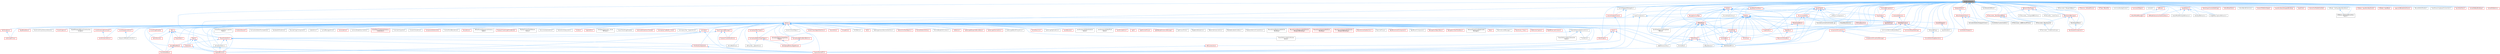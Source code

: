 digraph "InputCoreTypes.h"
{
 // INTERACTIVE_SVG=YES
 // LATEX_PDF_SIZE
  bgcolor="transparent";
  edge [fontname=Helvetica,fontsize=10,labelfontname=Helvetica,labelfontsize=10];
  node [fontname=Helvetica,fontsize=10,shape=box,height=0.2,width=0.4];
  Node1 [id="Node000001",label="InputCoreTypes.h",height=0.2,width=0.4,color="gray40", fillcolor="grey60", style="filled", fontcolor="black",tooltip=" "];
  Node1 -> Node2 [id="edge1_Node000001_Node000002",dir="back",color="steelblue1",style="solid",tooltip=" "];
  Node2 [id="Node000002",label="Actor.h",height=0.2,width=0.4,color="red", fillcolor="#FFF0F0", style="filled",URL="$d0/d43/Actor_8h.html",tooltip=" "];
  Node2 -> Node3 [id="edge2_Node000002_Node000003",dir="back",color="steelblue1",style="solid",tooltip=" "];
  Node3 [id="Node000003",label="AbilityTask_SpawnActor.h",height=0.2,width=0.4,color="grey40", fillcolor="white", style="filled",URL="$dc/d97/AbilityTask__SpawnActor_8h.html",tooltip=" "];
  Node2 -> Node4 [id="edge3_Node000002_Node000004",dir="back",color="steelblue1",style="solid",tooltip=" "];
  Node4 [id="Node000004",label="ActorDescContainerInstance\lCollection.h",height=0.2,width=0.4,color="red", fillcolor="#FFF0F0", style="filled",URL="$df/d80/ActorDescContainerInstanceCollection_8h.html",tooltip=" "];
  Node2 -> Node25 [id="edge4_Node000002_Node000025",dir="back",color="steelblue1",style="solid",tooltip=" "];
  Node25 [id="Node000025",label="ActorDescList.h",height=0.2,width=0.4,color="red", fillcolor="#FFF0F0", style="filled",URL="$d7/da2/ActorDescList_8h.html",tooltip=" "];
  Node2 -> Node35 [id="edge5_Node000002_Node000035",dir="back",color="steelblue1",style="solid",tooltip=" "];
  Node35 [id="Node000035",label="ActorDragDropOp.h",height=0.2,width=0.4,color="red", fillcolor="#FFF0F0", style="filled",URL="$dd/d1a/ActorDragDropOp_8h.html",tooltip=" "];
  Node2 -> Node37 [id="edge6_Node000002_Node000037",dir="back",color="steelblue1",style="solid",tooltip=" "];
  Node37 [id="Node000037",label="ActorElementEditorCopyAnd\lPaste.h",height=0.2,width=0.4,color="grey40", fillcolor="white", style="filled",URL="$d8/dc2/ActorElementEditorCopyAndPaste_8h.html",tooltip=" "];
  Node2 -> Node38 [id="edge7_Node000002_Node000038",dir="back",color="steelblue1",style="solid",tooltip=" "];
  Node38 [id="Node000038",label="AmbientSound.h",height=0.2,width=0.4,color="red", fillcolor="#FFF0F0", style="filled",URL="$dd/d28/AmbientSound_8h.html",tooltip=" "];
  Node2 -> Node40 [id="edge8_Node000002_Node000040",dir="back",color="steelblue1",style="solid",tooltip=" "];
  Node40 [id="Node000040",label="AnimationEditorPreviewActor.h",height=0.2,width=0.4,color="grey40", fillcolor="white", style="filled",URL="$dc/d52/AnimationEditorPreviewActor_8h.html",tooltip=" "];
  Node2 -> Node41 [id="edge9_Node000002_Node000041",dir="back",color="steelblue1",style="solid",tooltip=" "];
  Node41 [id="Node000041",label="BandwidthTestActor.h",height=0.2,width=0.4,color="grey40", fillcolor="white", style="filled",URL="$d9/ddf/BandwidthTestActor_8h.html",tooltip=" "];
  Node2 -> Node42 [id="edge10_Node000002_Node000042",dir="back",color="steelblue1",style="solid",tooltip=" "];
  Node42 [id="Node000042",label="BoundsCopyComponent.h",height=0.2,width=0.4,color="grey40", fillcolor="white", style="filled",URL="$d2/d10/BoundsCopyComponent_8h.html",tooltip=" "];
  Node2 -> Node43 [id="edge11_Node000002_Node000043",dir="back",color="steelblue1",style="solid",tooltip=" "];
  Node43 [id="Node000043",label="Brush.h",height=0.2,width=0.4,color="red", fillcolor="#FFF0F0", style="filled",URL="$dc/d90/Brush_8h.html",tooltip=" "];
  Node43 -> Node45 [id="edge12_Node000043_Node000045",dir="back",color="steelblue1",style="solid",tooltip=" "];
  Node45 [id="Node000045",label="DlgReferenceTree.h",height=0.2,width=0.4,color="grey40", fillcolor="white", style="filled",URL="$db/dd3/DlgReferenceTree_8h.html",tooltip=" "];
  Node43 -> Node46 [id="edge13_Node000043_Node000046",dir="back",color="steelblue1",style="solid",tooltip=" "];
  Node46 [id="Node000046",label="EditorEngine.h",height=0.2,width=0.4,color="red", fillcolor="#FFF0F0", style="filled",URL="$da/d0c/EditorEngine_8h.html",tooltip=" "];
  Node43 -> Node267 [id="edge14_Node000043_Node000267",dir="back",color="steelblue1",style="solid",tooltip=" "];
  Node267 [id="Node000267",label="EngineSharedPCH.h",height=0.2,width=0.4,color="red", fillcolor="#FFF0F0", style="filled",URL="$dc/dbb/EngineSharedPCH_8h.html",tooltip=" "];
  Node2 -> Node352 [id="edge15_Node000002_Node000352",dir="back",color="steelblue1",style="solid",tooltip=" "];
  Node352 [id="Node000352",label="CableActor.h",height=0.2,width=0.4,color="grey40", fillcolor="white", style="filled",URL="$dd/d5e/CableActor_8h.html",tooltip=" "];
  Node2 -> Node353 [id="edge16_Node000002_Node000353",dir="back",color="steelblue1",style="solid",tooltip=" "];
  Node353 [id="Node000353",label="CacheManagerActor.h",height=0.2,width=0.4,color="grey40", fillcolor="white", style="filled",URL="$d6/d22/CacheManagerActor_8h.html",tooltip=" "];
  Node2 -> Node354 [id="edge17_Node000002_Node000354",dir="back",color="steelblue1",style="solid",tooltip=" "];
  Node354 [id="Node000354",label="CameraActor.h",height=0.2,width=0.4,color="red", fillcolor="#FFF0F0", style="filled",URL="$d4/df4/CameraActor_8h.html",tooltip=" "];
  Node2 -> Node355 [id="edge18_Node000002_Node000355",dir="back",color="steelblue1",style="solid",tooltip=" "];
  Node355 [id="Node000355",label="CameraShakeSourceActor.h",height=0.2,width=0.4,color="grey40", fillcolor="white", style="filled",URL="$d5/d92/CameraShakeSourceActor_8h.html",tooltip=" "];
  Node2 -> Node356 [id="edge19_Node000002_Node000356",dir="back",color="steelblue1",style="solid",tooltip=" "];
  Node356 [id="Node000356",label="ChaosDeformableCollisions\lActor.h",height=0.2,width=0.4,color="grey40", fillcolor="white", style="filled",URL="$d2/dce/ChaosDeformableCollisionsActor_8h.html",tooltip=" "];
  Node2 -> Node357 [id="edge20_Node000002_Node000357",dir="back",color="steelblue1",style="solid",tooltip=" "];
  Node357 [id="Node000357",label="ChaosDeformableConstraints\lActor.h",height=0.2,width=0.4,color="grey40", fillcolor="white", style="filled",URL="$d0/dd2/ChaosDeformableConstraintsActor_8h.html",tooltip=" "];
  Node2 -> Node358 [id="edge21_Node000002_Node000358",dir="back",color="steelblue1",style="solid",tooltip=" "];
  Node358 [id="Node000358",label="ChaosDeformableSolverActor.h",height=0.2,width=0.4,color="grey40", fillcolor="white", style="filled",URL="$d2/de9/ChaosDeformableSolverActor_8h.html",tooltip=" "];
  Node358 -> Node356 [id="edge22_Node000358_Node000356",dir="back",color="steelblue1",style="solid",tooltip=" "];
  Node358 -> Node357 [id="edge23_Node000358_Node000357",dir="back",color="steelblue1",style="solid",tooltip=" "];
  Node358 -> Node359 [id="edge24_Node000358_Node000359",dir="back",color="steelblue1",style="solid",tooltip=" "];
  Node359 [id="Node000359",label="FleshActor.h",height=0.2,width=0.4,color="grey40", fillcolor="white", style="filled",URL="$d1/d7e/FleshActor_8h.html",tooltip=" "];
  Node2 -> Node360 [id="edge25_Node000002_Node000360",dir="back",color="steelblue1",style="solid",tooltip=" "];
  Node360 [id="Node000360",label="Character.h",height=0.2,width=0.4,color="red", fillcolor="#FFF0F0", style="filled",URL="$db/dc7/Character_8h.html",tooltip=" "];
  Node360 -> Node363 [id="edge26_Node000360_Node000363",dir="back",color="steelblue1",style="solid",tooltip=" "];
  Node363 [id="Node000363",label="EngineMinimal.h",height=0.2,width=0.4,color="red", fillcolor="#FFF0F0", style="filled",URL="$d0/d2c/EngineMinimal_8h.html",tooltip=" "];
  Node2 -> Node364 [id="edge27_Node000002_Node000364",dir="back",color="steelblue1",style="solid",tooltip=" "];
  Node364 [id="Node000364",label="CinematicExporter.h",height=0.2,width=0.4,color="grey40", fillcolor="white", style="filled",URL="$d8/d3d/CinematicExporter_8h.html",tooltip=" "];
  Node2 -> Node365 [id="edge28_Node000002_Node000365",dir="back",color="steelblue1",style="solid",tooltip=" "];
  Node365 [id="Node000365",label="ClusterUnionActor.h",height=0.2,width=0.4,color="grey40", fillcolor="white", style="filled",URL="$d5/d54/ClusterUnionActor_8h.html",tooltip=" "];
  Node2 -> Node366 [id="edge29_Node000002_Node000366",dir="back",color="steelblue1",style="solid",tooltip=" "];
  Node366 [id="Node000366",label="ComponentEditorUtils.h",height=0.2,width=0.4,color="red", fillcolor="#FFF0F0", style="filled",URL="$d0/d4b/ComponentEditorUtils_8h.html",tooltip=" "];
  Node2 -> Node368 [id="edge30_Node000002_Node000368",dir="back",color="steelblue1",style="solid",tooltip=" "];
  Node368 [id="Node000368",label="ComponentVisualizer.h",height=0.2,width=0.4,color="red", fillcolor="#FFF0F0", style="filled",URL="$d3/d9b/ComponentVisualizer_8h.html",tooltip=" "];
  Node368 -> Node369 [id="edge31_Node000368_Node000369",dir="back",color="steelblue1",style="solid",tooltip=" "];
  Node369 [id="Node000369",label="ComponentVisualizerManager.h",height=0.2,width=0.4,color="red", fillcolor="#FFF0F0", style="filled",URL="$d5/d81/ComponentVisualizerManager_8h.html",tooltip=" "];
  Node2 -> Node370 [id="edge32_Node000002_Node000370",dir="back",color="steelblue1",style="solid",tooltip=" "];
  Node370 [id="Node000370",label="ControlPointMeshActor.h",height=0.2,width=0.4,color="grey40", fillcolor="white", style="filled",URL="$d8/db7/ControlPointMeshActor_8h.html",tooltip=" "];
  Node2 -> Node371 [id="edge33_Node000002_Node000371",dir="back",color="steelblue1",style="solid",tooltip=" "];
  Node371 [id="Node000371",label="Controller.h",height=0.2,width=0.4,color="red", fillcolor="#FFF0F0", style="filled",URL="$de/d4a/Controller_8h.html",tooltip=" "];
  Node371 -> Node363 [id="edge34_Node000371_Node000363",dir="back",color="steelblue1",style="solid",tooltip=" "];
  Node371 -> Node267 [id="edge35_Node000371_Node000267",dir="back",color="steelblue1",style="solid",tooltip=" "];
  Node371 -> Node375 [id="edge36_Node000371_Node000375",dir="back",color="steelblue1",style="solid",tooltip=" "];
  Node375 [id="Node000375",label="PlayerController.h",height=0.2,width=0.4,color="red", fillcolor="#FFF0F0", style="filled",URL="$db/db4/PlayerController_8h.html",tooltip=" "];
  Node375 -> Node760 [id="edge37_Node000375_Node000760",dir="back",color="steelblue1",style="solid",tooltip=" "];
  Node760 [id="Node000760",label="DemoNetDriver.h",height=0.2,width=0.4,color="grey40", fillcolor="white", style="filled",URL="$df/df9/DemoNetDriver_8h.html",tooltip=" "];
  Node375 -> Node363 [id="edge38_Node000375_Node000363",dir="back",color="steelblue1",style="solid",tooltip=" "];
  Node375 -> Node267 [id="edge39_Node000375_Node000267",dir="back",color="steelblue1",style="solid",tooltip=" "];
  Node375 -> Node761 [id="edge40_Node000375_Node000761",dir="back",color="steelblue1",style="solid",tooltip=" "];
  Node761 [id="Node000761",label="GameModeBase.h",height=0.2,width=0.4,color="red", fillcolor="#FFF0F0", style="filled",URL="$d2/d5b/GameModeBase_8h.html",tooltip=" "];
  Node761 -> Node363 [id="edge41_Node000761_Node000363",dir="back",color="steelblue1",style="solid",tooltip=" "];
  Node761 -> Node764 [id="edge42_Node000761_Node000764",dir="back",color="steelblue1",style="solid",tooltip=" "];
  Node764 [id="Node000764",label="GameStateBase.h",height=0.2,width=0.4,color="red", fillcolor="#FFF0F0", style="filled",URL="$dd/db9/GameStateBase_8h.html",tooltip=" "];
  Node375 -> Node766 [id="edge43_Node000375_Node000766",dir="back",color="steelblue1",style="solid",tooltip=" "];
  Node766 [id="Node000766",label="GameplayStatics.h",height=0.2,width=0.4,color="grey40", fillcolor="white", style="filled",URL="$d9/dc8/GameplayStatics_8h.html",tooltip=" "];
  Node766 -> Node363 [id="edge44_Node000766_Node000363",dir="back",color="steelblue1",style="solid",tooltip=" "];
  Node2 -> Node768 [id="edge45_Node000002_Node000768",dir="back",color="steelblue1",style="solid",tooltip=" "];
  Node768 [id="Node000768",label="DecalActor.h",height=0.2,width=0.4,color="red", fillcolor="#FFF0F0", style="filled",URL="$d2/d2d/DecalActor_8h.html",tooltip=" "];
  Node2 -> Node769 [id="edge46_Node000002_Node000769",dir="back",color="steelblue1",style="solid",tooltip=" "];
  Node769 [id="Node000769",label="DefaultLevelSequenceInstance\lData.h",height=0.2,width=0.4,color="grey40", fillcolor="white", style="filled",URL="$d0/d8b/DefaultLevelSequenceInstanceData_8h.html",tooltip=" "];
  Node2 -> Node760 [id="edge47_Node000002_Node000760",dir="back",color="steelblue1",style="solid",tooltip=" "];
  Node2 -> Node770 [id="edge48_Node000002_Node000770",dir="back",color="steelblue1",style="solid",tooltip=" "];
  Node770 [id="Node000770",label="DisplayClusterLightCardActor.h",height=0.2,width=0.4,color="red", fillcolor="#FFF0F0", style="filled",URL="$d5/dc7/DisplayClusterLightCardActor_8h.html",tooltip=" "];
  Node2 -> Node147 [id="edge49_Node000002_Node000147",dir="back",color="steelblue1",style="solid",tooltip=" "];
  Node147 [id="Node000147",label="DisplayClusterRootActor.h",height=0.2,width=0.4,color="red", fillcolor="#FFF0F0", style="filled",URL="$d0/d41/DisplayClusterRootActor_8h.html",tooltip=" "];
  Node2 -> Node772 [id="edge50_Node000002_Node000772",dir="back",color="steelblue1",style="solid",tooltip=" "];
  Node772 [id="Node000772",label="DisplayClusterTestPatterns\lActor.h",height=0.2,width=0.4,color="grey40", fillcolor="white", style="filled",URL="$d0/dac/DisplayClusterTestPatternsActor_8h.html",tooltip=" "];
  Node2 -> Node45 [id="edge51_Node000002_Node000045",dir="back",color="steelblue1",style="solid",tooltip=" "];
  Node2 -> Node773 [id="edge52_Node000002_Node000773",dir="back",color="steelblue1",style="solid",tooltip=" "];
  Node773 [id="Node000773",label="DocumentationActor.h",height=0.2,width=0.4,color="grey40", fillcolor="white", style="filled",URL="$d0/dc6/DocumentationActor_8h.html",tooltip=" "];
  Node2 -> Node774 [id="edge53_Node000002_Node000774",dir="back",color="steelblue1",style="solid",tooltip=" "];
  Node774 [id="Node000774",label="EditorActorSubsystem.h",height=0.2,width=0.4,color="grey40", fillcolor="white", style="filled",URL="$d8/db1/EditorActorSubsystem_8h.html",tooltip=" "];
  Node2 -> Node46 [id="edge54_Node000002_Node000046",dir="back",color="steelblue1",style="solid",tooltip=" "];
  Node2 -> Node775 [id="edge55_Node000002_Node000775",dir="back",color="steelblue1",style="solid",tooltip=" "];
  Node775 [id="Node000775",label="Emitter.h",height=0.2,width=0.4,color="red", fillcolor="#FFF0F0", style="filled",URL="$da/d24/Emitter_8h.html",tooltip=" "];
  Node2 -> Node363 [id="edge56_Node000002_Node000363",dir="back",color="steelblue1",style="solid",tooltip=" "];
  Node2 -> Node267 [id="edge57_Node000002_Node000267",dir="back",color="steelblue1",style="solid",tooltip=" "];
  Node2 -> Node283 [id="edge58_Node000002_Node000283",dir="back",color="steelblue1",style="solid",tooltip=" "];
  Node283 [id="Node000283",label="EngineUtils.h",height=0.2,width=0.4,color="red", fillcolor="#FFF0F0", style="filled",URL="$d4/d61/EngineUtils_8h.html",tooltip=" "];
  Node2 -> Node777 [id="edge59_Node000002_Node000777",dir="back",color="steelblue1",style="solid",tooltip=" "];
  Node777 [id="Node000777",label="EnvQueryGenerator_Actors\lOfClass.h",height=0.2,width=0.4,color="grey40", fillcolor="white", style="filled",URL="$d7/d2e/EnvQueryGenerator__ActorsOfClass_8h.html",tooltip=" "];
  Node2 -> Node183 [id="edge60_Node000002_Node000183",dir="back",color="steelblue1",style="solid",tooltip=" "];
  Node183 [id="Node000183",label="ExportTextDragDropOp.h",height=0.2,width=0.4,color="grey40", fillcolor="white", style="filled",URL="$de/d5c/ExportTextDragDropOp_8h.html",tooltip=" "];
  Node2 -> Node184 [id="edge61_Node000002_Node000184",dir="back",color="steelblue1",style="solid",tooltip=" "];
  Node184 [id="Node000184",label="ExternalDirtyActorsTracker.h",height=0.2,width=0.4,color="red", fillcolor="#FFF0F0", style="filled",URL="$db/d89/ExternalDirtyActorsTracker_8h.html",tooltip=" "];
  Node2 -> Node359 [id="edge62_Node000002_Node000359",dir="back",color="steelblue1",style="solid",tooltip=" "];
  Node2 -> Node761 [id="edge63_Node000002_Node000761",dir="back",color="steelblue1",style="solid",tooltip=" "];
  Node2 -> Node778 [id="edge64_Node000002_Node000778",dir="back",color="steelblue1",style="solid",tooltip=" "];
  Node778 [id="Node000778",label="GameSession.h",height=0.2,width=0.4,color="red", fillcolor="#FFF0F0", style="filled",URL="$d1/d7f/GameSession_8h.html",tooltip=" "];
  Node2 -> Node764 [id="edge65_Node000002_Node000764",dir="back",color="steelblue1",style="solid",tooltip=" "];
  Node2 -> Node779 [id="edge66_Node000002_Node000779",dir="back",color="steelblue1",style="solid",tooltip=" "];
  Node779 [id="Node000779",label="GameplayAbilityTargetActor.h",height=0.2,width=0.4,color="red", fillcolor="#FFF0F0", style="filled",URL="$d7/d35/GameplayAbilityTargetActor_8h.html",tooltip=" "];
  Node2 -> Node787 [id="edge67_Node000002_Node000787",dir="back",color="steelblue1",style="solid",tooltip=" "];
  Node787 [id="Node000787",label="GameplayAbilityTargetData\lFilter.h",height=0.2,width=0.4,color="red", fillcolor="#FFF0F0", style="filled",URL="$d5/d2f/GameplayAbilityTargetDataFilter_8h.html",tooltip=" "];
  Node787 -> Node779 [id="edge68_Node000787_Node000779",dir="back",color="steelblue1",style="solid",tooltip=" "];
  Node2 -> Node793 [id="edge69_Node000002_Node000793",dir="back",color="steelblue1",style="solid",tooltip=" "];
  Node793 [id="Node000793",label="GameplayAbilityTargetTypes.h",height=0.2,width=0.4,color="red", fillcolor="#FFF0F0", style="filled",URL="$d8/dd1/GameplayAbilityTargetTypes_8h.html",tooltip=" "];
  Node793 -> Node3 [id="edge70_Node000793_Node000003",dir="back",color="steelblue1",style="solid",tooltip=" "];
  Node793 -> Node779 [id="edge71_Node000793_Node000779",dir="back",color="steelblue1",style="solid",tooltip=" "];
  Node2 -> Node841 [id="edge72_Node000002_Node000841",dir="back",color="steelblue1",style="solid",tooltip=" "];
  Node841 [id="Node000841",label="GameplayAbilityWorldReticle.h",height=0.2,width=0.4,color="red", fillcolor="#FFF0F0", style="filled",URL="$db/dd7/GameplayAbilityWorldReticle_8h.html",tooltip=" "];
  Node841 -> Node779 [id="edge73_Node000841_Node000779",dir="back",color="steelblue1",style="solid",tooltip=" "];
  Node2 -> Node843 [id="edge74_Node000002_Node000843",dir="back",color="steelblue1",style="solid",tooltip=" "];
  Node843 [id="Node000843",label="GameplayCueNotify_Actor.h",height=0.2,width=0.4,color="red", fillcolor="#FFF0F0", style="filled",URL="$df/d91/GameplayCueNotify__Actor_8h.html",tooltip=" "];
  Node2 -> Node846 [id="edge75_Node000002_Node000846",dir="back",color="steelblue1",style="solid",tooltip=" "];
  Node846 [id="Node000846",label="GameplayEffectTypes.h",height=0.2,width=0.4,color="red", fillcolor="#FFF0F0", style="filled",URL="$d7/d59/GameplayEffectTypes_8h.html",tooltip=" "];
  Node846 -> Node793 [id="edge76_Node000846_Node000793",dir="back",color="steelblue1",style="solid",tooltip=" "];
  Node2 -> Node766 [id="edge77_Node000002_Node000766",dir="back",color="steelblue1",style="solid",tooltip=" "];
  Node2 -> Node878 [id="edge78_Node000002_Node000878",dir="back",color="steelblue1",style="solid",tooltip=" "];
  Node878 [id="Node000878",label="GameplayTask_SpawnActor.h",height=0.2,width=0.4,color="grey40", fillcolor="white", style="filled",URL="$de/d1d/GameplayTask__SpawnActor_8h.html",tooltip=" "];
  Node2 -> Node879 [id="edge79_Node000002_Node000879",dir="back",color="steelblue1",style="solid",tooltip=" "];
  Node879 [id="Node000879",label="GenericSmartObject.h",height=0.2,width=0.4,color="grey40", fillcolor="white", style="filled",URL="$db/dd3/GenericSmartObject_8h.html",tooltip=" "];
  Node2 -> Node880 [id="edge80_Node000002_Node000880",dir="back",color="steelblue1",style="solid",tooltip=" "];
  Node880 [id="Node000880",label="GenericTeamAgentInterface.h",height=0.2,width=0.4,color="red", fillcolor="#FFF0F0", style="filled",URL="$de/dd7/GenericTeamAgentInterface_8h.html",tooltip=" "];
  Node2 -> Node906 [id="edge81_Node000002_Node000906",dir="back",color="steelblue1",style="solid",tooltip=" "];
  Node906 [id="Node000906",label="GraphEditor.h",height=0.2,width=0.4,color="red", fillcolor="#FFF0F0", style="filled",URL="$dc/dc5/GraphEditor_8h.html",tooltip=" "];
  Node2 -> Node971 [id="edge82_Node000002_Node000971",dir="back",color="steelblue1",style="solid",tooltip=" "];
  Node971 [id="Node000971",label="GroomActor.h",height=0.2,width=0.4,color="red", fillcolor="#FFF0F0", style="filled",URL="$d6/de0/GroomActor_8h.html",tooltip=" "];
  Node2 -> Node973 [id="edge83_Node000002_Node000973",dir="back",color="steelblue1",style="solid",tooltip=" "];
  Node973 [id="Node000973",label="GroupActor.h",height=0.2,width=0.4,color="red", fillcolor="#FFF0F0", style="filled",URL="$da/dd2/GroupActor_8h.html",tooltip=" "];
  Node2 -> Node974 [id="edge84_Node000002_Node000974",dir="back",color="steelblue1",style="solid",tooltip=" "];
  Node974 [id="Node000974",label="HLODActor.h",height=0.2,width=0.4,color="grey40", fillcolor="white", style="filled",URL="$d7/d35/HLODActor_8h.html",tooltip=" "];
  Node2 -> Node975 [id="edge85_Node000002_Node000975",dir="back",color="steelblue1",style="solid",tooltip=" "];
  Node975 [id="Node000975",label="HUD.h",height=0.2,width=0.4,color="red", fillcolor="#FFF0F0", style="filled",URL="$d0/d0b/HUD_8h.html",tooltip=" "];
  Node2 -> Node978 [id="edge86_Node000002_Node000978",dir="back",color="steelblue1",style="solid",tooltip=" "];
  Node978 [id="Node000978",label="HeterogeneousVolumeInterface.h",height=0.2,width=0.4,color="grey40", fillcolor="white", style="filled",URL="$d3/de3/HeterogeneousVolumeInterface_8h.html",tooltip=" "];
  Node2 -> Node979 [id="edge87_Node000002_Node000979",dir="back",color="steelblue1",style="solid",tooltip=" "];
  Node979 [id="Node000979",label="Info.h",height=0.2,width=0.4,color="red", fillcolor="#FFF0F0", style="filled",URL="$d3/d00/Info_8h.html",tooltip=" "];
  Node979 -> Node267 [id="edge88_Node000979_Node000267",dir="back",color="steelblue1",style="solid",tooltip=" "];
  Node979 -> Node761 [id="edge89_Node000979_Node000761",dir="back",color="steelblue1",style="solid",tooltip=" "];
  Node979 -> Node778 [id="edge90_Node000979_Node000778",dir="back",color="steelblue1",style="solid",tooltip=" "];
  Node979 -> Node764 [id="edge91_Node000979_Node000764",dir="back",color="steelblue1",style="solid",tooltip=" "];
  Node979 -> Node984 [id="edge92_Node000979_Node000984",dir="back",color="steelblue1",style="solid",tooltip=" "];
  Node984 [id="Node000984",label="PlayerState.h",height=0.2,width=0.4,color="red", fillcolor="#FFF0F0", style="filled",URL="$d4/d0c/PlayerState_8h.html",tooltip=" "];
  Node2 -> Node1000 [id="edge93_Node000002_Node001000",dir="back",color="steelblue1",style="solid",tooltip=" "];
  Node1000 [id="Node001000",label="InteractiveToolObjects.h",height=0.2,width=0.4,color="red", fillcolor="#FFF0F0", style="filled",URL="$d6/d81/InteractiveToolObjects_8h.html",tooltip=" "];
  Node2 -> Node1007 [id="edge94_Node000002_Node001007",dir="back",color="steelblue1",style="solid",tooltip=" "];
  Node1007 [id="Node001007",label="KismetEditorUtilities.h",height=0.2,width=0.4,color="red", fillcolor="#FFF0F0", style="filled",URL="$d4/d72/KismetEditorUtilities_8h.html",tooltip=" "];
  Node2 -> Node912 [id="edge95_Node000002_Node000912",dir="back",color="steelblue1",style="solid",tooltip=" "];
  Node912 [id="Node000912",label="KismetNodeInfoContext.h",height=0.2,width=0.4,color="grey40", fillcolor="white", style="filled",URL="$d3/dfc/KismetNodeInfoContext_8h.html",tooltip=" "];
  Node2 -> Node668 [id="edge96_Node000002_Node000668",dir="back",color="steelblue1",style="solid",tooltip=" "];
  Node668 [id="Node000668",label="LODActor.h",height=0.2,width=0.4,color="red", fillcolor="#FFF0F0", style="filled",URL="$df/de0/LODActor_8h.html",tooltip=" "];
  Node2 -> Node1009 [id="edge97_Node000002_Node001009",dir="back",color="steelblue1",style="solid",tooltip=" "];
  Node1009 [id="Node001009",label="LandscapeBlueprintBrushBase.h",height=0.2,width=0.4,color="red", fillcolor="#FFF0F0", style="filled",URL="$d5/de5/LandscapeBlueprintBrushBase_8h.html",tooltip=" "];
  Node2 -> Node1010 [id="edge98_Node000002_Node001010",dir="back",color="steelblue1",style="solid",tooltip=" "];
  Node1010 [id="Node001010",label="LandscapeGizmoActor.h",height=0.2,width=0.4,color="red", fillcolor="#FFF0F0", style="filled",URL="$d5/d41/LandscapeGizmoActor_8h.html",tooltip=" "];
  Node2 -> Node1012 [id="edge99_Node000002_Node001012",dir="back",color="steelblue1",style="solid",tooltip=" "];
  Node1012 [id="Node001012",label="LandscapeMeshProxyActor.h",height=0.2,width=0.4,color="grey40", fillcolor="white", style="filled",URL="$d9/d7e/LandscapeMeshProxyActor_8h.html",tooltip=" "];
  Node2 -> Node442 [id="edge100_Node000002_Node000442",dir="back",color="steelblue1",style="solid",tooltip=" "];
  Node442 [id="Node000442",label="LandscapeProxy.h",height=0.2,width=0.4,color="red", fillcolor="#FFF0F0", style="filled",URL="$db/dae/LandscapeProxy_8h.html",tooltip=" "];
  Node2 -> Node1013 [id="edge101_Node000002_Node001013",dir="back",color="steelblue1",style="solid",tooltip=" "];
  Node1013 [id="Node001013",label="LandscapeSplineActor.h",height=0.2,width=0.4,color="grey40", fillcolor="white", style="filled",URL="$d8/d09/LandscapeSplineActor_8h.html",tooltip=" "];
  Node2 -> Node1014 [id="edge102_Node000002_Node001014",dir="back",color="steelblue1",style="solid",tooltip=" "];
  Node1014 [id="Node001014",label="LevelBounds.h",height=0.2,width=0.4,color="red", fillcolor="#FFF0F0", style="filled",URL="$d8/d37/LevelBounds_8h.html",tooltip=" "];
  Node2 -> Node168 [id="edge103_Node000002_Node000168",dir="back",color="steelblue1",style="solid",tooltip=" "];
  Node168 [id="Node000168",label="LevelEditorViewport.h",height=0.2,width=0.4,color="red", fillcolor="#FFF0F0", style="filled",URL="$d4/ddf/LevelEditorViewport_8h.html",tooltip=" "];
  Node2 -> Node1015 [id="edge104_Node000002_Node001015",dir="back",color="steelblue1",style="solid",tooltip=" "];
  Node1015 [id="Node001015",label="LevelInstanceActor.h",height=0.2,width=0.4,color="red", fillcolor="#FFF0F0", style="filled",URL="$d6/d53/LevelInstanceActor_8h.html",tooltip=" "];
  Node2 -> Node1016 [id="edge105_Node000002_Node001016",dir="back",color="steelblue1",style="solid",tooltip=" "];
  Node1016 [id="Node001016",label="LevelInstanceActorImpl.h",height=0.2,width=0.4,color="red", fillcolor="#FFF0F0", style="filled",URL="$d6/df6/LevelInstanceActorImpl_8h.html",tooltip=" "];
  Node1016 -> Node1015 [id="edge106_Node001016_Node001015",dir="back",color="steelblue1",style="solid",tooltip=" "];
  Node2 -> Node1019 [id="edge107_Node000002_Node001019",dir="back",color="steelblue1",style="solid",tooltip=" "];
  Node1019 [id="Node001019",label="LevelInstanceEditorInstance\lActor.h",height=0.2,width=0.4,color="grey40", fillcolor="white", style="filled",URL="$d8/d5a/LevelInstanceEditorInstanceActor_8h.html",tooltip=" "];
  Node2 -> Node1020 [id="edge108_Node000002_Node001020",dir="back",color="steelblue1",style="solid",tooltip=" "];
  Node1020 [id="Node001020",label="LevelInstanceEditorPivot\lActor.h",height=0.2,width=0.4,color="grey40", fillcolor="white", style="filled",URL="$d4/de7/LevelInstanceEditorPivotActor_8h.html",tooltip=" "];
  Node2 -> Node1021 [id="edge109_Node000002_Node001021",dir="back",color="steelblue1",style="solid",tooltip=" "];
  Node1021 [id="Node001021",label="LevelScriptActor.h",height=0.2,width=0.4,color="red", fillcolor="#FFF0F0", style="filled",URL="$d1/da8/LevelScriptActor_8h.html",tooltip=" "];
  Node2 -> Node1022 [id="edge110_Node000002_Node001022",dir="back",color="steelblue1",style="solid",tooltip=" "];
  Node1022 [id="Node001022",label="LevelSequenceActor.h",height=0.2,width=0.4,color="red", fillcolor="#FFF0F0", style="filled",URL="$dd/d4d/LevelSequenceActor_8h.html",tooltip=" "];
  Node1022 -> Node1024 [id="edge111_Node001022_Node001024",dir="back",color="steelblue1",style="solid",tooltip=" "];
  Node1024 [id="Node001024",label="SequenceMediaController.h",height=0.2,width=0.4,color="grey40", fillcolor="white", style="filled",URL="$de/d88/SequenceMediaController_8h.html",tooltip=" "];
  Node2 -> Node1025 [id="edge112_Node000002_Node001025",dir="back",color="steelblue1",style="solid",tooltip=" "];
  Node1025 [id="Node001025",label="Light.h",height=0.2,width=0.4,color="red", fillcolor="#FFF0F0", style="filled",URL="$d4/d73/Light_8h.html",tooltip=" "];
  Node2 -> Node1031 [id="edge113_Node000002_Node001031",dir="back",color="steelblue1",style="solid",tooltip=" "];
  Node1031 [id="Node001031",label="LightSceneProxy.h",height=0.2,width=0.4,color="red", fillcolor="#FFF0F0", style="filled",URL="$d1/d0e/LightSceneProxy_8h.html",tooltip=" "];
  Node2 -> Node1034 [id="edge114_Node000002_Node001034",dir="back",color="steelblue1",style="solid",tooltip=" "];
  Node1034 [id="Node001034",label="LightWeightInstanceManager.h",height=0.2,width=0.4,color="red", fillcolor="#FFF0F0", style="filled",URL="$d8/d04/LightWeightInstanceManager_8h.html",tooltip=" "];
  Node2 -> Node1037 [id="edge115_Node000002_Node001037",dir="back",color="steelblue1",style="solid",tooltip=" "];
  Node1037 [id="Node001037",label="LightmassPortal.h",height=0.2,width=0.4,color="grey40", fillcolor="white", style="filled",URL="$d5/df6/LightmassPortal_8h.html",tooltip=" "];
  Node2 -> Node1038 [id="edge116_Node000002_Node001038",dir="back",color="steelblue1",style="solid",tooltip=" "];
  Node1038 [id="Node001038",label="MapBuildDataActor.h",height=0.2,width=0.4,color="grey40", fillcolor="white", style="filled",URL="$de/d00/MapBuildDataActor_8h.html",tooltip=" "];
  Node2 -> Node1039 [id="edge117_Node000002_Node001039",dir="back",color="steelblue1",style="solid",tooltip=" "];
  Node1039 [id="Node001039",label="MaterialInstanceActor.h",height=0.2,width=0.4,color="grey40", fillcolor="white", style="filled",URL="$dc/db3/MaterialInstanceActor_8h.html",tooltip=" "];
  Node2 -> Node1040 [id="edge118_Node000002_Node001040",dir="back",color="steelblue1",style="solid",tooltip=" "];
  Node1040 [id="Node001040",label="MediaBundleActorBase.h",height=0.2,width=0.4,color="grey40", fillcolor="white", style="filled",URL="$dd/da9/MediaBundleActorBase_8h.html",tooltip=" "];
  Node2 -> Node1041 [id="edge119_Node000002_Node001041",dir="back",color="steelblue1",style="solid",tooltip=" "];
  Node1041 [id="Node001041",label="ModularVehicleClusterActor.h",height=0.2,width=0.4,color="grey40", fillcolor="white", style="filled",URL="$db/d99/ModularVehicleClusterActor_8h.html",tooltip=" "];
  Node2 -> Node1042 [id="edge120_Node000002_Node001042",dir="back",color="steelblue1",style="solid",tooltip=" "];
  Node1042 [id="Node001042",label="MovieSceneReplaceableActor\lBinding.h",height=0.2,width=0.4,color="grey40", fillcolor="white", style="filled",URL="$d3/da7/MovieSceneReplaceableActorBinding_8h.html",tooltip=" "];
  Node2 -> Node1043 [id="edge121_Node000002_Node001043",dir="back",color="steelblue1",style="solid",tooltip=" "];
  Node1043 [id="Node001043",label="MovieSceneReplaceableDirector\lBlueprintBinding.h",height=0.2,width=0.4,color="red", fillcolor="#FFF0F0", style="filled",URL="$d6/deb/MovieSceneReplaceableDirectorBlueprintBinding_8h.html",tooltip=" "];
  Node2 -> Node1044 [id="edge122_Node000002_Node001044",dir="back",color="steelblue1",style="solid",tooltip=" "];
  Node1044 [id="Node001044",label="MovieSceneSpawnableActor\lBinding.h",height=0.2,width=0.4,color="red", fillcolor="#FFF0F0", style="filled",URL="$db/d74/MovieSceneSpawnableActorBinding_8h.html",tooltip=" "];
  Node2 -> Node1046 [id="edge123_Node000002_Node001046",dir="back",color="steelblue1",style="solid",tooltip=" "];
  Node1046 [id="Node001046",label="MovieSceneSpawnableDirector\lBlueprintBinding.h",height=0.2,width=0.4,color="red", fillcolor="#FFF0F0", style="filled",URL="$db/d4a/MovieSceneSpawnableDirectorBlueprintBinding_8h.html",tooltip=" "];
  Node2 -> Node1047 [id="edge124_Node000002_Node001047",dir="back",color="steelblue1",style="solid",tooltip=" "];
  Node1047 [id="Node001047",label="MovieSceneSubSection.h",height=0.2,width=0.4,color="red", fillcolor="#FFF0F0", style="filled",URL="$dd/d38/MovieSceneSubSection_8h.html",tooltip=" "];
  Node2 -> Node1057 [id="edge125_Node000002_Node001057",dir="back",color="steelblue1",style="solid",tooltip=" "];
  Node1057 [id="Node001057",label="NavLinkProxy.h",height=0.2,width=0.4,color="grey40", fillcolor="white", style="filled",URL="$d7/dda/NavLinkProxy_8h.html",tooltip=" "];
  Node2 -> Node1058 [id="edge126_Node000002_Node001058",dir="back",color="steelblue1",style="solid",tooltip=" "];
  Node1058 [id="Node001058",label="NavMovementComponent.h",height=0.2,width=0.4,color="red", fillcolor="#FFF0F0", style="filled",URL="$de/d97/NavMovementComponent_8h.html",tooltip=" "];
  Node2 -> Node1069 [id="edge127_Node000002_Node001069",dir="back",color="steelblue1",style="solid",tooltip=" "];
  Node1069 [id="Node001069",label="NavMoverComponent.h",height=0.2,width=0.4,color="grey40", fillcolor="white", style="filled",URL="$df/dbc/NavMoverComponent_8h.html",tooltip=" "];
  Node2 -> Node1070 [id="edge128_Node000002_Node001070",dir="back",color="steelblue1",style="solid",tooltip=" "];
  Node1070 [id="Node001070",label="NavigationObjectBase.h",height=0.2,width=0.4,color="red", fillcolor="#FFF0F0", style="filled",URL="$de/d3b/NavigationObjectBase_8h.html",tooltip=" "];
  Node2 -> Node1073 [id="edge129_Node000002_Node001073",dir="back",color="steelblue1",style="solid",tooltip=" "];
  Node1073 [id="Node001073",label="NavigationToolFilterBase.h",height=0.2,width=0.4,color="red", fillcolor="#FFF0F0", style="filled",URL="$d6/d34/NavigationToolFilterBase_8h.html",tooltip=" "];
  Node2 -> Node1087 [id="edge130_Node000002_Node001087",dir="back",color="steelblue1",style="solid",tooltip=" "];
  Node1087 [id="Node001087",label="NetConnection.h",height=0.2,width=0.4,color="red", fillcolor="#FFF0F0", style="filled",URL="$d6/d03/NetConnection_8h.html",tooltip=" "];
  Node1087 -> Node267 [id="edge131_Node001087_Node000267",dir="back",color="steelblue1",style="solid",tooltip=" "];
  Node2 -> Node1096 [id="edge132_Node000002_Node001096",dir="back",color="steelblue1",style="solid",tooltip=" "];
  Node1096 [id="Node001096",label="NetworkPredictionReplicated\lManager.h",height=0.2,width=0.4,color="grey40", fillcolor="white", style="filled",URL="$d3/df1/NetworkPredictionReplicatedManager_8h.html",tooltip=" "];
  Node2 -> Node1097 [id="edge133_Node000002_Node001097",dir="back",color="steelblue1",style="solid",tooltip=" "];
  Node1097 [id="Node001097",label="Note.h",height=0.2,width=0.4,color="red", fillcolor="#FFF0F0", style="filled",URL="$dd/d75/Note_8h.html",tooltip=" "];
  Node2 -> Node710 [id="edge134_Node000002_Node000710",dir="back",color="steelblue1",style="solid",tooltip=" "];
  Node710 [id="Node000710",label="ParticleEventManager.h",height=0.2,width=0.4,color="grey40", fillcolor="white", style="filled",URL="$dc/df9/ParticleEventManager_8h.html",tooltip=" "];
  Node2 -> Node1098 [id="edge135_Node000002_Node001098",dir="back",color="steelblue1",style="solid",tooltip=" "];
  Node1098 [id="Node001098",label="PartitionActor.h",height=0.2,width=0.4,color="red", fillcolor="#FFF0F0", style="filled",URL="$d0/d28/PartitionActor_8h.html",tooltip=" "];
  Node1098 -> Node442 [id="edge136_Node001098_Node000442",dir="back",color="steelblue1",style="solid",tooltip=" "];
  Node2 -> Node1103 [id="edge137_Node000002_Node001103",dir="back",color="steelblue1",style="solid",tooltip=" "];
  Node1103 [id="Node001103",label="Pawn.h",height=0.2,width=0.4,color="red", fillcolor="#FFF0F0", style="filled",URL="$db/d0a/Pawn_8h.html",tooltip=" "];
  Node1103 -> Node360 [id="edge138_Node001103_Node000360",dir="back",color="steelblue1",style="solid",tooltip=" "];
  Node1103 -> Node363 [id="edge139_Node001103_Node000363",dir="back",color="steelblue1",style="solid",tooltip=" "];
  Node1103 -> Node267 [id="edge140_Node001103_Node000267",dir="back",color="steelblue1",style="solid",tooltip=" "];
  Node1103 -> Node761 [id="edge141_Node001103_Node000761",dir="back",color="steelblue1",style="solid",tooltip=" "];
  Node2 -> Node1109 [id="edge142_Node000002_Node001109",dir="back",color="steelblue1",style="solid",tooltip=" "];
  Node1109 [id="Node001109",label="PhysScene_Chaos.h",height=0.2,width=0.4,color="red", fillcolor="#FFF0F0", style="filled",URL="$d7/dc5/PhysScene__Chaos_8h.html",tooltip=" "];
  Node2 -> Node1111 [id="edge143_Node000002_Node001111",dir="back",color="steelblue1",style="solid",tooltip=" "];
  Node1111 [id="Node001111",label="PlayerCameraManager.h",height=0.2,width=0.4,color="red", fillcolor="#FFF0F0", style="filled",URL="$d6/da6/PlayerCameraManager_8h.html",tooltip=" "];
  Node1111 -> Node147 [id="edge144_Node001111_Node000147",dir="back",color="steelblue1",style="solid",tooltip=" "];
  Node1111 -> Node267 [id="edge145_Node001111_Node000267",dir="back",color="steelblue1",style="solid",tooltip=" "];
  Node1111 -> Node375 [id="edge146_Node001111_Node000375",dir="back",color="steelblue1",style="solid",tooltip=" "];
  Node2 -> Node984 [id="edge147_Node000002_Node000984",dir="back",color="steelblue1",style="solid",tooltip=" "];
  Node2 -> Node453 [id="edge148_Node000002_Node000453",dir="back",color="steelblue1",style="solid",tooltip=" "];
  Node453 [id="Node000453",label="PrimitiveComponent.h",height=0.2,width=0.4,color="red", fillcolor="#FFF0F0", style="filled",URL="$df/d9f/PrimitiveComponent_8h.html",tooltip=" "];
  Node453 -> Node363 [id="edge149_Node000453_Node000363",dir="back",color="steelblue1",style="solid",tooltip=" "];
  Node453 -> Node267 [id="edge150_Node000453_Node000267",dir="back",color="steelblue1",style="solid",tooltip=" "];
  Node2 -> Node1112 [id="edge151_Node000002_Node001112",dir="back",color="steelblue1",style="solid",tooltip=" "];
  Node1112 [id="Node001112",label="ReflectionCapture.h",height=0.2,width=0.4,color="red", fillcolor="#FFF0F0", style="filled",URL="$d2/d7b/ReflectionCapture_8h.html",tooltip=" "];
  Node2 -> Node1116 [id="edge152_Node000002_Node001116",dir="back",color="steelblue1",style="solid",tooltip=" "];
  Node1116 [id="Node001116",label="RigVMExecuteContext.h",height=0.2,width=0.4,color="red", fillcolor="#FFF0F0", style="filled",URL="$d8/d0d/RigVMExecuteContext_8h.html",tooltip=" "];
  Node2 -> Node1274 [id="edge153_Node000002_Node001274",dir="back",color="steelblue1",style="solid",tooltip=" "];
  Node1274 [id="Node001274",label="RigidBodyBase.h",height=0.2,width=0.4,color="red", fillcolor="#FFF0F0", style="filled",URL="$d6/dba/RigidBodyBase_8h.html",tooltip=" "];
  Node2 -> Node1278 [id="edge154_Node000002_Node001278",dir="back",color="steelblue1",style="solid",tooltip=" "];
  Node1278 [id="Node001278",label="RuntimeVirtualTextureVolume.h",height=0.2,width=0.4,color="grey40", fillcolor="white", style="filled",URL="$d0/d5c/RuntimeVirtualTextureVolume_8h.html",tooltip=" "];
  Node2 -> Node218 [id="edge155_Node000002_Node000218",dir="back",color="steelblue1",style="solid",tooltip=" "];
  Node218 [id="Node000218",label="SSCSEditor.h",height=0.2,width=0.4,color="grey40", fillcolor="white", style="filled",URL="$d0/d2e/SSCSEditor_8h.html",tooltip=" "];
  Node2 -> Node1279 [id="edge156_Node000002_Node001279",dir="back",color="steelblue1",style="solid",tooltip=" "];
  Node1279 [id="Node001279",label="SceneCapture.h",height=0.2,width=0.4,color="red", fillcolor="#FFF0F0", style="filled",URL="$df/d5a/SceneCapture_8h.html",tooltip=" "];
  Node2 -> Node1283 [id="edge157_Node000002_Node001283",dir="back",color="steelblue1",style="solid",tooltip=" "];
  Node1283 [id="Node001283",label="ScopedSuspendRerunConstruction\lScripts.h",height=0.2,width=0.4,color="grey40", fillcolor="white", style="filled",URL="$da/d18/ScopedSuspendRerunConstructionScripts_8h.html",tooltip=" "];
  Node2 -> Node1024 [id="edge158_Node000002_Node001024",dir="back",color="steelblue1",style="solid",tooltip=" "];
  Node1 -> Node1643 [id="edge159_Node000001_Node001643",dir="back",color="steelblue1",style="solid",tooltip=" "];
  Node1643 [id="Node001643",label="AnimNodeEditMode.h",height=0.2,width=0.4,color="grey40", fillcolor="white", style="filled",URL="$df/df6/AnimNodeEditMode_8h.html",tooltip=" "];
  Node1 -> Node163 [id="edge160_Node000001_Node000163",dir="back",color="steelblue1",style="solid",tooltip=" "];
  Node163 [id="Node000163",label="AnimationEditorViewportClient.h",height=0.2,width=0.4,color="grey40", fillcolor="white", style="filled",URL="$d1/d45/AnimationEditorViewportClient_8h.html",tooltip=" "];
  Node1 -> Node1644 [id="edge161_Node000001_Node001644",dir="back",color="steelblue1",style="solid",tooltip=" "];
  Node1644 [id="Node001644",label="BTDecorator_Blackboard.h",height=0.2,width=0.4,color="grey40", fillcolor="white", style="filled",URL="$dd/d82/BTDecorator__Blackboard_8h.html",tooltip=" "];
  Node1644 -> Node1645 [id="edge162_Node001644_Node001645",dir="back",color="steelblue1",style="solid",tooltip=" "];
  Node1645 [id="Node001645",label="BTDecorator_ConditionalLoop.h",height=0.2,width=0.4,color="grey40", fillcolor="white", style="filled",URL="$d6/d77/BTDecorator__ConditionalLoop_8h.html",tooltip=" "];
  Node1 -> Node1646 [id="edge163_Node000001_Node001646",dir="back",color="steelblue1",style="solid",tooltip=" "];
  Node1646 [id="Node001646",label="BTDecorator_BlackboardBase.h",height=0.2,width=0.4,color="red", fillcolor="#FFF0F0", style="filled",URL="$d5/d72/BTDecorator__BlackboardBase_8h.html",tooltip=" "];
  Node1646 -> Node1644 [id="edge164_Node001646_Node001644",dir="back",color="steelblue1",style="solid",tooltip=" "];
  Node1646 -> Node1346 [id="edge165_Node001646_Node001346",dir="back",color="steelblue1",style="solid",tooltip=" "];
  Node1346 [id="Node001346",label="BTDecorator_IsBBEntryOfClass.h",height=0.2,width=0.4,color="grey40", fillcolor="white", style="filled",URL="$db/db2/BTDecorator__IsBBEntryOfClass_8h.html",tooltip=" "];
  Node1 -> Node1647 [id="edge166_Node000001_Node001647",dir="back",color="steelblue1",style="solid",tooltip=" "];
  Node1647 [id="Node001647",label="BTDecorator_BlueprintBase.h",height=0.2,width=0.4,color="grey40", fillcolor="white", style="filled",URL="$db/d39/BTDecorator__BlueprintBase_8h.html",tooltip=" "];
  Node1 -> Node1648 [id="edge167_Node000001_Node001648",dir="back",color="steelblue1",style="solid",tooltip=" "];
  Node1648 [id="Node001648",label="BTDecorator_CompareBBEntries.h",height=0.2,width=0.4,color="grey40", fillcolor="white", style="filled",URL="$d9/d80/BTDecorator__CompareBBEntries_8h.html",tooltip=" "];
  Node1 -> Node1645 [id="edge168_Node000001_Node001645",dir="back",color="steelblue1",style="solid",tooltip=" "];
  Node1 -> Node1342 [id="edge169_Node000001_Node001342",dir="back",color="steelblue1",style="solid",tooltip=" "];
  Node1342 [id="Node001342",label="BTDecorator_ConeCheck.h",height=0.2,width=0.4,color="grey40", fillcolor="white", style="filled",URL="$dd/d41/BTDecorator__ConeCheck_8h.html",tooltip=" "];
  Node1 -> Node1346 [id="edge170_Node000001_Node001346",dir="back",color="steelblue1",style="solid",tooltip=" "];
  Node1 -> Node1649 [id="edge171_Node000001_Node001649",dir="back",color="steelblue1",style="solid",tooltip=" "];
  Node1649 [id="Node001649",label="BTService_DefaultFocus.h",height=0.2,width=0.4,color="red", fillcolor="#FFF0F0", style="filled",URL="$d4/d17/BTService__DefaultFocus_8h.html",tooltip=" "];
  Node1 -> Node1356 [id="edge172_Node000001_Node001356",dir="back",color="steelblue1",style="solid",tooltip=" "];
  Node1356 [id="Node001356",label="BTTask_MoveTo.h",height=0.2,width=0.4,color="red", fillcolor="#FFF0F0", style="filled",URL="$d7/d8b/BTTask__MoveTo_8h.html",tooltip=" "];
  Node1 -> Node1650 [id="edge173_Node000001_Node001650",dir="back",color="steelblue1",style="solid",tooltip=" "];
  Node1650 [id="Node001650",label="BehaviorTreeTypes.h",height=0.2,width=0.4,color="red", fillcolor="#FFF0F0", style="filled",URL="$db/d7c/BehaviorTreeTypes_8h.html",tooltip=" "];
  Node1650 -> Node1646 [id="edge174_Node001650_Node001646",dir="back",color="steelblue1",style="solid",tooltip=" "];
  Node1650 -> Node1648 [id="edge175_Node001650_Node001648",dir="back",color="steelblue1",style="solid",tooltip=" "];
  Node1650 -> Node1342 [id="edge176_Node001650_Node001342",dir="back",color="steelblue1",style="solid",tooltip=" "];
  Node1650 -> Node1674 [id="edge177_Node001650_Node001674",dir="back",color="steelblue1",style="solid",tooltip=" "];
  Node1674 [id="Node001674",label="BlackboardKeyType.h",height=0.2,width=0.4,color="red", fillcolor="#FFF0F0", style="filled",URL="$da/d3c/BlackboardKeyType_8h.html",tooltip=" "];
  Node1674 -> Node1644 [id="edge178_Node001674_Node001644",dir="back",color="steelblue1",style="solid",tooltip=" "];
  Node1674 -> Node1339 [id="edge179_Node001674_Node001339",dir="back",color="steelblue1",style="solid",tooltip=" "];
  Node1339 [id="Node001339",label="BlackboardComponent.h",height=0.2,width=0.4,color="red", fillcolor="#FFF0F0", style="filled",URL="$d9/d2d/BlackboardComponent_8h.html",tooltip=" "];
  Node1674 -> Node1675 [id="edge180_Node001674_Node001675",dir="back",color="steelblue1",style="solid",tooltip=" "];
  Node1675 [id="Node001675",label="BlackboardData.h",height=0.2,width=0.4,color="grey40", fillcolor="white", style="filled",URL="$d3/dc0/BlackboardData_8h.html",tooltip=" "];
  Node1675 -> Node1339 [id="edge181_Node001675_Node001339",dir="back",color="steelblue1",style="solid",tooltip=" "];
  Node1 -> Node1339 [id="edge182_Node000001_Node001339",dir="back",color="steelblue1",style="solid",tooltip=" "];
  Node1 -> Node1675 [id="edge183_Node000001_Node001675",dir="back",color="steelblue1",style="solid",tooltip=" "];
  Node1 -> Node1674 [id="edge184_Node000001_Node001674",dir="back",color="steelblue1",style="solid",tooltip=" "];
  Node1 -> Node1708 [id="edge185_Node000001_Node001708",dir="back",color="steelblue1",style="solid",tooltip=" "];
  Node1708 [id="Node001708",label="CommonAnalogCursor.h",height=0.2,width=0.4,color="grey40", fillcolor="white", style="filled",URL="$d7/d11/CommonAnalogCursor_8h.html",tooltip=" "];
  Node1 -> Node1709 [id="edge186_Node000001_Node001709",dir="back",color="steelblue1",style="solid",tooltip=" "];
  Node1709 [id="Node001709",label="CommonUIActionRouterBase.h",height=0.2,width=0.4,color="grey40", fillcolor="white", style="filled",URL="$d9/dd5/CommonUIActionRouterBase_8h.html",tooltip=" "];
  Node1 -> Node1710 [id="edge187_Node000001_Node001710",dir="back",color="steelblue1",style="solid",tooltip=" "];
  Node1710 [id="Node001710",label="CommonUIInputSettings.h",height=0.2,width=0.4,color="red", fillcolor="#FFF0F0", style="filled",URL="$d4/d5b/CommonUIInputSettings_8h.html",tooltip=" "];
  Node1 -> Node1712 [id="edge188_Node000001_Node001712",dir="back",color="steelblue1",style="solid",tooltip=" "];
  Node1712 [id="Node001712",label="CommonUITypes.h",height=0.2,width=0.4,color="red", fillcolor="#FFF0F0", style="filled",URL="$db/d2b/CommonUITypes_8h.html",tooltip=" "];
  Node1 -> Node368 [id="edge189_Node000001_Node000368",dir="back",color="steelblue1",style="solid",tooltip=" "];
  Node1 -> Node369 [id="edge190_Node000001_Node000369",dir="back",color="steelblue1",style="solid",tooltip=" "];
  Node1 -> Node1714 [id="edge191_Node000001_Node001714",dir="back",color="steelblue1",style="solid",tooltip=" "];
  Node1714 [id="Node001714",label="Console.h",height=0.2,width=0.4,color="grey40", fillcolor="white", style="filled",URL="$d2/d3f/Console_8h.html",tooltip=" "];
  Node1 -> Node1715 [id="edge192_Node000001_Node001715",dir="back",color="steelblue1",style="solid",tooltip=" "];
  Node1715 [id="Node001715",label="DelayedDrag.h",height=0.2,width=0.4,color="grey40", fillcolor="white", style="filled",URL="$d7/d2b/DelayedDrag_8h.html",tooltip=" "];
  Node1715 -> Node1716 [id="edge193_Node001715_Node001716",dir="back",color="steelblue1",style="solid",tooltip=" "];
  Node1716 [id="Node001716",label="ICurveEditorDragOperation.h",height=0.2,width=0.4,color="red", fillcolor="#FFF0F0", style="filled",URL="$d7/d15/ICurveEditorDragOperation_8h.html",tooltip=" "];
  Node1 -> Node189 [id="edge194_Node000001_Node000189",dir="back",color="steelblue1",style="solid",tooltip=" "];
  Node189 [id="Node000189",label="EdMode.h",height=0.2,width=0.4,color="red", fillcolor="#FFF0F0", style="filled",URL="$d9/d84/EdMode_8h.html",tooltip=" "];
  Node189 -> Node155 [id="edge195_Node000189_Node000155",dir="back",color="steelblue1",style="solid",tooltip=" "];
  Node155 [id="Node000155",label="EditorModeManager.h",height=0.2,width=0.4,color="red", fillcolor="#FFF0F0", style="filled",URL="$d9/dca/EditorModeManager_8h.html",tooltip=" "];
  Node1 -> Node152 [id="edge196_Node000001_Node000152",dir="back",color="steelblue1",style="solid",tooltip=" "];
  Node152 [id="Node000152",label="EdModeInteractiveToolsContext.h",height=0.2,width=0.4,color="red", fillcolor="#FFF0F0", style="filled",URL="$d7/da4/EdModeInteractiveToolsContext_8h.html",tooltip=" "];
  Node1 -> Node46 [id="edge197_Node000001_Node000046",dir="back",color="steelblue1",style="solid",tooltip=" "];
  Node1 -> Node1740 [id="edge198_Node000001_Node001740",dir="back",color="steelblue1",style="solid",tooltip=" "];
  Node1740 [id="Node001740",label="EditorExperimentalSettings.h",height=0.2,width=0.4,color="red", fillcolor="#FFF0F0", style="filled",URL="$d5/d90/EditorExperimentalSettings_8h.html",tooltip=" "];
  Node1 -> Node155 [id="edge199_Node000001_Node000155",dir="back",color="steelblue1",style="solid",tooltip=" "];
  Node1 -> Node1741 [id="edge200_Node000001_Node001741",dir="back",color="steelblue1",style="solid",tooltip=" "];
  Node1741 [id="Node001741",label="EditorModeTools.h",height=0.2,width=0.4,color="red", fillcolor="#FFF0F0", style="filled",URL="$d3/d8a/EditorModeTools_8h.html",tooltip=" "];
  Node1 -> Node162 [id="edge201_Node000001_Node000162",dir="back",color="steelblue1",style="solid",tooltip=" "];
  Node162 [id="Node000162",label="EditorViewportClient.h",height=0.2,width=0.4,color="red", fillcolor="#FFF0F0", style="filled",URL="$d4/d41/EditorViewportClient_8h.html",tooltip=" "];
  Node162 -> Node163 [id="edge202_Node000162_Node000163",dir="back",color="steelblue1",style="solid",tooltip=" "];
  Node162 -> Node167 [id="edge203_Node000162_Node000167",dir="back",color="steelblue1",style="solid",tooltip=" "];
  Node167 [id="Node000167",label="ISCSEditorCustomization.h",height=0.2,width=0.4,color="grey40", fillcolor="white", style="filled",URL="$de/d19/ISCSEditorCustomization_8h.html",tooltip=" "];
  Node162 -> Node168 [id="edge204_Node000162_Node000168",dir="back",color="steelblue1",style="solid",tooltip=" "];
  Node1 -> Node1742 [id="edge205_Node000001_Node001742",dir="back",color="steelblue1",style="solid",tooltip=" "];
  Node1742 [id="Node001742",label="EditorWorldExtension.h",height=0.2,width=0.4,color="grey40", fillcolor="white", style="filled",URL="$d8/d54/EditorWorldExtension_8h.html",tooltip=" "];
  Node1 -> Node1743 [id="edge206_Node000001_Node001743",dir="back",color="steelblue1",style="solid",tooltip=" "];
  Node1743 [id="Node001743",label="Events.h",height=0.2,width=0.4,color="red", fillcolor="#FFF0F0", style="filled",URL="$d0/dbb/Events_8h.html",tooltip=" "];
  Node1743 -> Node2447 [id="edge207_Node001743_Node002447",dir="back",color="steelblue1",style="solid",tooltip=" "];
  Node2447 [id="Node002447",label="KismetInputLibrary.h",height=0.2,width=0.4,color="grey40", fillcolor="white", style="filled",URL="$df/dce/KismetInputLibrary_8h.html",tooltip=" "];
  Node1743 -> Node2448 [id="edge208_Node001743_Node002448",dir="back",color="steelblue1",style="solid",tooltip=" "];
  Node2448 [id="Node002448",label="NavigationConfig.h",height=0.2,width=0.4,color="red", fillcolor="#FFF0F0", style="filled",URL="$db/d4d/NavigationConfig_8h.html",tooltip=" "];
  Node1743 -> Node2306 [id="edge209_Node001743_Node002306",dir="back",color="steelblue1",style="solid",tooltip=" "];
  Node2306 [id="Node002306",label="Reply.h",height=0.2,width=0.4,color="red", fillcolor="#FFF0F0", style="filled",URL="$dd/dc7/Reply_8h.html",tooltip=" "];
  Node2306 -> Node45 [id="edge210_Node002306_Node000045",dir="back",color="steelblue1",style="solid",tooltip=" "];
  Node2306 -> Node906 [id="edge211_Node002306_Node000906",dir="back",color="steelblue1",style="solid",tooltip=" "];
  Node2306 -> Node1716 [id="edge212_Node002306_Node001716",dir="back",color="steelblue1",style="solid",tooltip=" "];
  Node2306 -> Node1791 [id="edge213_Node002306_Node001791",dir="back",color="steelblue1",style="solid",tooltip=" "];
  Node1791 [id="Node001791",label="SComboBox.h",height=0.2,width=0.4,color="red", fillcolor="#FFF0F0", style="filled",URL="$d2/dd5/SComboBox_8h.html",tooltip=" "];
  Node1791 -> Node1752 [id="edge214_Node001791_Node001752",dir="back",color="steelblue1",style="solid",tooltip=" "];
  Node1752 [id="Node001752",label="SlateSharedPCH.h",height=0.2,width=0.4,color="grey40", fillcolor="white", style="filled",URL="$d1/dfc/SlateSharedPCH_8h.html",tooltip=" "];
  Node1752 -> Node267 [id="edge215_Node001752_Node000267",dir="back",color="steelblue1",style="solid",tooltip=" "];
  Node2306 -> Node2134 [id="edge216_Node002306_Node002134",dir="back",color="steelblue1",style="solid",tooltip=" "];
  Node2134 [id="Node002134",label="SInputKeySelector.h",height=0.2,width=0.4,color="grey40", fillcolor="white", style="filled",URL="$db/d15/SInputKeySelector_8h.html",tooltip=" "];
  Node2306 -> Node1884 [id="edge217_Node002306_Node001884",dir="back",color="steelblue1",style="solid",tooltip=" "];
  Node1884 [id="Node001884",label="SKeySelector.h",height=0.2,width=0.4,color="grey40", fillcolor="white", style="filled",URL="$de/d62/SKeySelector_8h.html",tooltip=" "];
  Node2306 -> Node1887 [id="edge218_Node002306_Node001887",dir="back",color="steelblue1",style="solid",tooltip=" "];
  Node1887 [id="Node001887",label="SListView.h",height=0.2,width=0.4,color="red", fillcolor="#FFF0F0", style="filled",URL="$db/db5/SListView_8h.html",tooltip=" "];
  Node1887 -> Node1791 [id="edge219_Node001887_Node001791",dir="back",color="steelblue1",style="solid",tooltip=" "];
  Node1887 -> Node1889 [id="edge220_Node001887_Node001889",dir="back",color="steelblue1",style="solid",tooltip=" "];
  Node1889 [id="Node001889",label="STileView.h",height=0.2,width=0.4,color="red", fillcolor="#FFF0F0", style="filled",URL="$da/dd5/STileView_8h.html",tooltip=" "];
  Node1887 -> Node1891 [id="edge221_Node001887_Node001891",dir="back",color="steelblue1",style="solid",tooltip=" "];
  Node1891 [id="Node001891",label="STreeView.h",height=0.2,width=0.4,color="red", fillcolor="#FFF0F0", style="filled",URL="$de/dea/STreeView_8h.html",tooltip=" "];
  Node1891 -> Node45 [id="edge222_Node001891_Node000045",dir="back",color="steelblue1",style="solid",tooltip=" "];
  Node1891 -> Node1884 [id="edge223_Node001891_Node001884",dir="back",color="steelblue1",style="solid",tooltip=" "];
  Node1891 -> Node218 [id="edge224_Node001891_Node000218",dir="back",color="steelblue1",style="solid",tooltip=" "];
  Node1891 -> Node1752 [id="edge225_Node001891_Node001752",dir="back",color="steelblue1",style="solid",tooltip=" "];
  Node1887 -> Node1752 [id="edge226_Node001887_Node001752",dir="back",color="steelblue1",style="solid",tooltip=" "];
  Node2306 -> Node1904 [id="edge227_Node002306_Node001904",dir="back",color="steelblue1",style="solid",tooltip=" "];
  Node1904 [id="Node001904",label="SListViewSelectorDropdown\lMenu.h",height=0.2,width=0.4,color="grey40", fillcolor="white", style="filled",URL="$d4/dc9/SListViewSelectorDropdownMenu_8h.html",tooltip=" "];
  Node2306 -> Node1820 [id="edge228_Node002306_Node001820",dir="back",color="steelblue1",style="solid",tooltip=" "];
  Node1820 [id="Node001820",label="SNumericEntryBox.h",height=0.2,width=0.4,color="red", fillcolor="#FFF0F0", style="filled",URL="$d8/d1a/SNumericEntryBox_8h.html",tooltip=" "];
  Node2306 -> Node218 [id="edge229_Node002306_Node000218",dir="back",color="steelblue1",style="solid",tooltip=" "];
  Node2306 -> Node1831 [id="edge230_Node002306_Node001831",dir="back",color="steelblue1",style="solid",tooltip=" "];
  Node1831 [id="Node001831",label="SSpinBox.h",height=0.2,width=0.4,color="red", fillcolor="#FFF0F0", style="filled",URL="$d5/da5/SSpinBox_8h.html",tooltip=" "];
  Node1831 -> Node1820 [id="edge231_Node001831_Node001820",dir="back",color="steelblue1",style="solid",tooltip=" "];
  Node2306 -> Node1832 [id="edge232_Node002306_Node001832",dir="back",color="steelblue1",style="solid",tooltip=" "];
  Node1832 [id="Node001832",label="STableRow.h",height=0.2,width=0.4,color="red", fillcolor="#FFF0F0", style="filled",URL="$d8/d43/STableRow_8h.html",tooltip=" "];
  Node1832 -> Node45 [id="edge233_Node001832_Node000045",dir="back",color="steelblue1",style="solid",tooltip=" "];
  Node1832 -> Node1791 [id="edge234_Node001832_Node001791",dir="back",color="steelblue1",style="solid",tooltip=" "];
  Node1832 -> Node1884 [id="edge235_Node001832_Node001884",dir="back",color="steelblue1",style="solid",tooltip=" "];
  Node1832 -> Node1887 [id="edge236_Node001832_Node001887",dir="back",color="steelblue1",style="solid",tooltip=" "];
  Node1832 -> Node1904 [id="edge237_Node001832_Node001904",dir="back",color="steelblue1",style="solid",tooltip=" "];
  Node1832 -> Node218 [id="edge238_Node001832_Node000218",dir="back",color="steelblue1",style="solid",tooltip=" "];
  Node1832 -> Node1891 [id="edge239_Node001832_Node001891",dir="back",color="steelblue1",style="solid",tooltip=" "];
  Node1832 -> Node1752 [id="edge240_Node001832_Node001752",dir="back",color="steelblue1",style="solid",tooltip=" "];
  Node2306 -> Node1889 [id="edge241_Node002306_Node001889",dir="back",color="steelblue1",style="solid",tooltip=" "];
  Node2306 -> Node1891 [id="edge242_Node002306_Node001891",dir="back",color="steelblue1",style="solid",tooltip=" "];
  Node2306 -> Node2205 [id="edge243_Node002306_Node002205",dir="back",color="steelblue1",style="solid",tooltip=" "];
  Node2205 [id="Node002205",label="SVirtualJoystick.h",height=0.2,width=0.4,color="red", fillcolor="#FFF0F0", style="filled",URL="$d2/dda/SVirtualJoystick_8h.html",tooltip=" "];
  Node2306 -> Node2284 [id="edge244_Node002306_Node002284",dir="back",color="steelblue1",style="solid",tooltip=" "];
  Node2284 [id="Node002284",label="SceneViewport.h",height=0.2,width=0.4,color="red", fillcolor="#FFF0F0", style="filled",URL="$d2/d22/SceneViewport_8h.html",tooltip=" "];
  Node2284 -> Node1920 [id="edge245_Node002284_Node001920",dir="back",color="steelblue1",style="solid",tooltip=" "];
  Node1920 [id="Node001920",label="InputHandler.h",height=0.2,width=0.4,color="grey40", fillcolor="white", style="filled",URL="$df/d2f/InputHandler_8h.html",tooltip=" "];
  Node2306 -> Node1929 [id="edge246_Node002306_Node001929",dir="back",color="steelblue1",style="solid",tooltip=" "];
  Node1929 [id="Node001929",label="SlateApplication.h",height=0.2,width=0.4,color="red", fillcolor="#FFF0F0", style="filled",URL="$db/d28/SlateApplication_8h.html",tooltip=" "];
  Node1929 -> Node1709 [id="edge247_Node001929_Node001709",dir="back",color="steelblue1",style="solid",tooltip=" "];
  Node1929 -> Node1710 [id="edge248_Node001929_Node001710",dir="back",color="steelblue1",style="solid",tooltip=" "];
  Node1929 -> Node1715 [id="edge249_Node001929_Node001715",dir="back",color="steelblue1",style="solid",tooltip=" "];
  Node1929 -> Node1791 [id="edge250_Node001929_Node001791",dir="back",color="steelblue1",style="solid",tooltip=" "];
  Node1929 -> Node1831 [id="edge251_Node001929_Node001831",dir="back",color="steelblue1",style="solid",tooltip=" "];
  Node1929 -> Node1752 [id="edge252_Node001929_Node001752",dir="back",color="steelblue1",style="solid",tooltip=" "];
  Node2306 -> Node1752 [id="edge253_Node002306_Node001752",dir="back",color="steelblue1",style="solid",tooltip=" "];
  Node1743 -> Node1791 [id="edge254_Node001743_Node001791",dir="back",color="steelblue1",style="solid",tooltip=" "];
  Node1743 -> Node1904 [id="edge255_Node001743_Node001904",dir="back",color="steelblue1",style="solid",tooltip=" "];
  Node1743 -> Node1820 [id="edge256_Node001743_Node001820",dir="back",color="steelblue1",style="solid",tooltip=" "];
  Node1743 -> Node1831 [id="edge257_Node001743_Node001831",dir="back",color="steelblue1",style="solid",tooltip=" "];
  Node1743 -> Node1832 [id="edge258_Node001743_Node001832",dir="back",color="steelblue1",style="solid",tooltip=" "];
  Node1743 -> Node1929 [id="edge259_Node001743_Node001929",dir="back",color="steelblue1",style="solid",tooltip=" "];
  Node1743 -> Node1752 [id="edge260_Node001743_Node001752",dir="back",color="steelblue1",style="solid",tooltip=" "];
  Node1 -> Node2449 [id="edge261_Node000001_Node002449",dir="back",color="steelblue1",style="solid",tooltip=" "];
  Node2449 [id="Node002449",label="GameViewportClient.h",height=0.2,width=0.4,color="red", fillcolor="#FFF0F0", style="filled",URL="$d2/db9/GameViewportClient_8h.html",tooltip=" "];
  Node2449 -> Node267 [id="edge262_Node002449_Node000267",dir="back",color="steelblue1",style="solid",tooltip=" "];
  Node1 -> Node2457 [id="edge263_Node000001_Node002457",dir="back",color="steelblue1",style="solid",tooltip=" "];
  Node2457 [id="Node002457",label="GameViewportDelegates.h",height=0.2,width=0.4,color="grey40", fillcolor="white", style="filled",URL="$da/dad/GameViewportDelegates_8h.html",tooltip=" "];
  Node2457 -> Node267 [id="edge264_Node002457_Node000267",dir="back",color="steelblue1",style="solid",tooltip=" "];
  Node2457 -> Node2449 [id="edge265_Node002457_Node002449",dir="back",color="steelblue1",style="solid",tooltip=" "];
  Node1 -> Node2458 [id="edge266_Node000001_Node002458",dir="back",color="steelblue1",style="solid",tooltip=" "];
  Node2458 [id="Node002458",label="GenericPlatformInput.h",height=0.2,width=0.4,color="red", fillcolor="#FFF0F0", style="filled",URL="$d7/d58/GenericPlatformInput_8h.html",tooltip=" "];
  Node1 -> Node2464 [id="edge267_Node000001_Node002464",dir="back",color="steelblue1",style="solid",tooltip=" "];
  Node2464 [id="Node002464",label="GestureDetector.h",height=0.2,width=0.4,color="red", fillcolor="#FFF0F0", style="filled",URL="$d0/d0a/GestureDetector_8h.html",tooltip=" "];
  Node2464 -> Node1929 [id="edge268_Node002464_Node001929",dir="back",color="steelblue1",style="solid",tooltip=" "];
  Node1 -> Node2465 [id="edge269_Node000001_Node002465",dir="back",color="steelblue1",style="solid",tooltip=" "];
  Node2465 [id="Node002465",label="GestureRecognizer.h",height=0.2,width=0.4,color="red", fillcolor="#FFF0F0", style="filled",URL="$df/de8/GestureRecognizer_8h.html",tooltip=" "];
  Node2465 -> Node2466 [id="edge270_Node002465_Node002466",dir="back",color="steelblue1",style="solid",tooltip=" "];
  Node2466 [id="Node002466",label="PlayerInput.h",height=0.2,width=0.4,color="red", fillcolor="#FFF0F0", style="filled",URL="$d0/d03/PlayerInput_8h.html",tooltip=" "];
  Node2466 -> Node2467 [id="edge271_Node002466_Node002467",dir="back",color="steelblue1",style="solid",tooltip=" "];
  Node2467 [id="Node002467",label="InputSettings.h",height=0.2,width=0.4,color="red", fillcolor="#FFF0F0", style="filled",URL="$da/d88/InputSettings_8h.html",tooltip=" "];
  Node1 -> Node1716 [id="edge272_Node000001_Node001716",dir="back",color="steelblue1",style="solid",tooltip=" "];
  Node1 -> Node167 [id="edge273_Node000001_Node000167",dir="back",color="steelblue1",style="solid",tooltip=" "];
  Node1 -> Node2470 [id="edge274_Node000001_Node002470",dir="back",color="steelblue1",style="solid",tooltip=" "];
  Node2470 [id="Node002470",label="InputAxisKeyDelegateBinding.h",height=0.2,width=0.4,color="red", fillcolor="#FFF0F0", style="filled",URL="$d1/d11/InputAxisKeyDelegateBinding_8h.html",tooltip=" "];
  Node1 -> Node2472 [id="edge275_Node000001_Node002472",dir="back",color="steelblue1",style="solid",tooltip=" "];
  Node2472 [id="Node002472",label="InputChord.h",height=0.2,width=0.4,color="red", fillcolor="#FFF0F0", style="filled",URL="$da/dfe/InputChord_8h.html",tooltip=" "];
  Node2472 -> Node906 [id="edge276_Node002472_Node000906",dir="back",color="steelblue1",style="solid",tooltip=" "];
  Node2472 -> Node2490 [id="edge277_Node002472_Node002490",dir="back",color="steelblue1",style="solid",tooltip=" "];
  Node2490 [id="Node002490",label="InputComponent.h",height=0.2,width=0.4,color="grey40", fillcolor="white", style="filled",URL="$d4/de7/InputComponent_8h.html",tooltip=" "];
  Node2490 -> Node363 [id="edge278_Node002490_Node000363",dir="back",color="steelblue1",style="solid",tooltip=" "];
  Node2490 -> Node267 [id="edge279_Node002490_Node000267",dir="back",color="steelblue1",style="solid",tooltip=" "];
  Node2490 -> Node2467 [id="edge280_Node002490_Node002467",dir="back",color="steelblue1",style="solid",tooltip=" "];
  Node2472 -> Node2447 [id="edge281_Node002472_Node002447",dir="back",color="steelblue1",style="solid",tooltip=" "];
  Node2472 -> Node2492 [id="edge282_Node002472_Node002492",dir="back",color="steelblue1",style="solid",tooltip=" "];
  Node2492 [id="Node002492",label="LODSyncComponent.h",height=0.2,width=0.4,color="grey40", fillcolor="white", style="filled",URL="$d0/dbf/LODSyncComponent_8h.html",tooltip=" "];
  Node2472 -> Node2483 [id="edge283_Node002472_Node002483",dir="back",color="steelblue1",style="solid",tooltip=" "];
  Node2483 [id="Node002483",label="PersonaCommonCommands.cpp",height=0.2,width=0.4,color="grey40", fillcolor="white", style="filled",URL="$d6/d4b/PersonaCommonCommands_8cpp.html",tooltip=" "];
  Node2472 -> Node2466 [id="edge284_Node002472_Node002466",dir="back",color="steelblue1",style="solid",tooltip=" "];
  Node2472 -> Node2134 [id="edge285_Node002472_Node002134",dir="back",color="steelblue1",style="solid",tooltip=" "];
  Node2472 -> Node1752 [id="edge286_Node002472_Node001752",dir="back",color="steelblue1",style="solid",tooltip=" "];
  Node2472 -> Node2493 [id="edge287_Node002472_Node002493",dir="back",color="steelblue1",style="solid",tooltip=" "];
  Node2493 [id="Node002493",label="UICommandInfo.h",height=0.2,width=0.4,color="red", fillcolor="#FFF0F0", style="filled",URL="$d8/db0/UICommandInfo_8h.html",tooltip=" "];
  Node2493 -> Node2483 [id="edge288_Node002493_Node002483",dir="back",color="steelblue1",style="solid",tooltip=" "];
  Node2493 -> Node1752 [id="edge289_Node002493_Node001752",dir="back",color="steelblue1",style="solid",tooltip=" "];
  Node2493 -> Node2497 [id="edge290_Node002493_Node002497",dir="back",color="steelblue1",style="solid",tooltip=" "];
  Node2497 [id="Node002497",label="UICommandList.h",height=0.2,width=0.4,color="red", fillcolor="#FFF0F0", style="filled",URL="$dd/dc1/UICommandList_8h.html",tooltip=" "];
  Node2497 -> Node906 [id="edge291_Node002497_Node000906",dir="back",color="steelblue1",style="solid",tooltip=" "];
  Node2497 -> Node1752 [id="edge292_Node002497_Node001752",dir="back",color="steelblue1",style="solid",tooltip=" "];
  Node1 -> Node2490 [id="edge293_Node000001_Node002490",dir="back",color="steelblue1",style="solid",tooltip=" "];
  Node1 -> Node2503 [id="edge294_Node000001_Node002503",dir="back",color="steelblue1",style="solid",tooltip=" "];
  Node2503 [id="Node002503",label="InputCore.h",height=0.2,width=0.4,color="red", fillcolor="#FFF0F0", style="filled",URL="$da/d93/InputCore_8h.html",tooltip=" "];
  Node1 -> Node1920 [id="edge295_Node000001_Node001920",dir="back",color="steelblue1",style="solid",tooltip=" "];
  Node1 -> Node2504 [id="edge296_Node000001_Node002504",dir="back",color="steelblue1",style="solid",tooltip=" "];
  Node2504 [id="Node002504",label="InputKeyEventArgs.h",height=0.2,width=0.4,color="red", fillcolor="#FFF0F0", style="filled",URL="$de/dff/InputKeyEventArgs_8h.html",tooltip=" "];
  Node2504 -> Node375 [id="edge297_Node002504_Node000375",dir="back",color="steelblue1",style="solid",tooltip=" "];
  Node2504 -> Node2466 [id="edge298_Node002504_Node002466",dir="back",color="steelblue1",style="solid",tooltip=" "];
  Node1 -> Node2467 [id="edge299_Node000001_Node002467",dir="back",color="steelblue1",style="solid",tooltip=" "];
  Node1 -> Node2518 [id="edge300_Node000001_Node002518",dir="back",color="steelblue1",style="solid",tooltip=" "];
  Node2518 [id="Node002518",label="InputState.h",height=0.2,width=0.4,color="red", fillcolor="#FFF0F0", style="filled",URL="$d7/dfa/InputState_8h.html",tooltip=" "];
  Node2518 -> Node152 [id="edge301_Node002518_Node000152",dir="back",color="steelblue1",style="solid",tooltip=" "];
  Node2518 -> Node2544 [id="edge302_Node002518_Node002544",dir="back",color="steelblue1",style="solid",tooltip=" "];
  Node2544 [id="Node002544",label="KeyAsModifierInputBehavior.h",height=0.2,width=0.4,color="grey40", fillcolor="white", style="filled",URL="$dc/d35/KeyAsModifierInputBehavior_8h.html",tooltip=" "];
  Node2518 -> Node2545 [id="edge303_Node002518_Node002545",dir="back",color="steelblue1",style="solid",tooltip=" "];
  Node2545 [id="Node002545",label="KeyInputBehavior.h",height=0.2,width=0.4,color="grey40", fillcolor="white", style="filled",URL="$d2/dab/KeyInputBehavior_8h.html",tooltip=" "];
  Node2518 -> Node2547 [id="edge304_Node002518_Node002547",dir="back",color="steelblue1",style="solid",tooltip=" "];
  Node2547 [id="Node002547",label="SingleKeyCaptureBehavior.h",height=0.2,width=0.4,color="grey40", fillcolor="white", style="filled",URL="$d0/d65/SingleKeyCaptureBehavior_8h.html",tooltip=" "];
  Node1 -> Node2644 [id="edge305_Node000001_Node002644",dir="back",color="steelblue1",style="solid",tooltip=" "];
  Node2644 [id="Node002644",label="InteractiveToolActionSet.h",height=0.2,width=0.4,color="red", fillcolor="#FFF0F0", style="filled",URL="$df/dc9/InteractiveToolActionSet_8h.html",tooltip=" "];
  Node1 -> Node2342 [id="edge306_Node000001_Node002342",dir="back",color="steelblue1",style="solid",tooltip=" "];
  Node2342 [id="Node002342",label="K2Node_GetInputAxisKeyValue.h",height=0.2,width=0.4,color="grey40", fillcolor="white", style="filled",URL="$d3/d5c/K2Node__GetInputAxisKeyValue_8h.html",tooltip=" "];
  Node2342 -> Node2343 [id="edge307_Node002342_Node002343",dir="back",color="steelblue1",style="solid",tooltip=" "];
  Node2343 [id="Node002343",label="K2Node_GetInputVectorAxis\lValue.h",height=0.2,width=0.4,color="grey40", fillcolor="white", style="filled",URL="$da/dd9/K2Node__GetInputVectorAxisValue_8h.html",tooltip=" "];
  Node1 -> Node2343 [id="edge308_Node000001_Node002343",dir="back",color="steelblue1",style="solid",tooltip=" "];
  Node1 -> Node2369 [id="edge309_Node000001_Node002369",dir="back",color="steelblue1",style="solid",tooltip=" "];
  Node2369 [id="Node002369",label="K2Node_InputAxisKeyEvent.h",height=0.2,width=0.4,color="red", fillcolor="#FFF0F0", style="filled",URL="$d8/d36/K2Node__InputAxisKeyEvent_8h.html",tooltip=" "];
  Node1 -> Node2378 [id="edge310_Node000001_Node002378",dir="back",color="steelblue1",style="solid",tooltip=" "];
  Node2378 [id="Node002378",label="K2Node_InputKey.h",height=0.2,width=0.4,color="red", fillcolor="#FFF0F0", style="filled",URL="$d2/dd5/K2Node__InputKey_8h.html",tooltip=" "];
  Node1 -> Node2544 [id="edge311_Node000001_Node002544",dir="back",color="steelblue1",style="solid",tooltip=" "];
  Node1 -> Node2545 [id="edge312_Node000001_Node002545",dir="back",color="steelblue1",style="solid",tooltip=" "];
  Node1 -> Node2447 [id="edge313_Node000001_Node002447",dir="back",color="steelblue1",style="solid",tooltip=" "];
  Node1 -> Node2492 [id="edge314_Node000001_Node002492",dir="back",color="steelblue1",style="solid",tooltip=" "];
  Node1 -> Node186 [id="edge315_Node000001_Node000186",dir="back",color="steelblue1",style="solid",tooltip=" "];
  Node186 [id="Node000186",label="LegacyEdModeInterfaces.h",height=0.2,width=0.4,color="red", fillcolor="#FFF0F0", style="filled",URL="$da/d0a/LegacyEdModeInterfaces_8h.html",tooltip=" "];
  Node1 -> Node168 [id="edge316_Node000001_Node000168",dir="back",color="steelblue1",style="solid",tooltip=" "];
  Node1 -> Node2645 [id="edge317_Node000001_Node002645",dir="back",color="steelblue1",style="solid",tooltip=" "];
  Node2645 [id="Node002645",label="MouseDeltaTracker.h",height=0.2,width=0.4,color="grey40", fillcolor="white", style="filled",URL="$d7/d67/MouseDeltaTracker_8h.html",tooltip=" "];
  Node1 -> Node2448 [id="edge318_Node000001_Node002448",dir="back",color="steelblue1",style="solid",tooltip=" "];
  Node1 -> Node2483 [id="edge319_Node000001_Node002483",dir="back",color="steelblue1",style="solid",tooltip=" "];
  Node1 -> Node2646 [id="edge320_Node000001_Node002646",dir="back",color="steelblue1",style="solid",tooltip=" "];
  Node2646 [id="Node002646",label="PixelStreamingInputConversion.h",height=0.2,width=0.4,color="grey40", fillcolor="white", style="filled",URL="$dc/d6f/PixelStreamingInputConversion_8h.html",tooltip=" "];
  Node1 -> Node375 [id="edge321_Node000001_Node000375",dir="back",color="steelblue1",style="solid",tooltip=" "];
  Node1 -> Node2466 [id="edge322_Node000001_Node002466",dir="back",color="steelblue1",style="solid",tooltip=" "];
  Node1 -> Node2306 [id="edge323_Node000001_Node002306",dir="back",color="steelblue1",style="solid",tooltip=" "];
  Node1 -> Node1791 [id="edge324_Node000001_Node001791",dir="back",color="steelblue1",style="solid",tooltip=" "];
  Node1 -> Node2134 [id="edge325_Node000001_Node002134",dir="back",color="steelblue1",style="solid",tooltip=" "];
  Node1 -> Node1884 [id="edge326_Node000001_Node001884",dir="back",color="steelblue1",style="solid",tooltip=" "];
  Node1 -> Node1887 [id="edge327_Node000001_Node001887",dir="back",color="steelblue1",style="solid",tooltip=" "];
  Node1 -> Node1904 [id="edge328_Node000001_Node001904",dir="back",color="steelblue1",style="solid",tooltip=" "];
  Node1 -> Node1820 [id="edge329_Node000001_Node001820",dir="back",color="steelblue1",style="solid",tooltip=" "];
  Node1 -> Node1831 [id="edge330_Node000001_Node001831",dir="back",color="steelblue1",style="solid",tooltip=" "];
  Node1 -> Node1832 [id="edge331_Node000001_Node001832",dir="back",color="steelblue1",style="solid",tooltip=" "];
  Node1 -> Node1889 [id="edge332_Node000001_Node001889",dir="back",color="steelblue1",style="solid",tooltip=" "];
  Node1 -> Node1891 [id="edge333_Node000001_Node001891",dir="back",color="steelblue1",style="solid",tooltip=" "];
  Node1 -> Node2205 [id="edge334_Node000001_Node002205",dir="back",color="steelblue1",style="solid",tooltip=" "];
  Node1 -> Node2284 [id="edge335_Node000001_Node002284",dir="back",color="steelblue1",style="solid",tooltip=" "];
  Node1 -> Node2547 [id="edge336_Node000001_Node002547",dir="back",color="steelblue1",style="solid",tooltip=" "];
  Node1 -> Node1929 [id="edge337_Node000001_Node001929",dir="back",color="steelblue1",style="solid",tooltip=" "];
  Node1 -> Node1752 [id="edge338_Node000001_Node001752",dir="back",color="steelblue1",style="solid",tooltip=" "];
  Node1 -> Node2647 [id="edge339_Node000001_Node002647",dir="back",color="steelblue1",style="solid",tooltip=" "];
  Node2647 [id="Node002647",label="TouchInterface.h",height=0.2,width=0.4,color="red", fillcolor="#FFF0F0", style="filled",URL="$dd/dff/TouchInterface_8h.html",tooltip=" "];
  Node1 -> Node2493 [id="edge340_Node000001_Node002493",dir="back",color="steelblue1",style="solid",tooltip=" "];
  Node1 -> Node2497 [id="edge341_Node000001_Node002497",dir="back",color="steelblue1",style="solid",tooltip=" "];
  Node1 -> Node2648 [id="edge342_Node000001_Node002648",dir="back",color="steelblue1",style="solid",tooltip=" "];
  Node2648 [id="Node002648",label="UnrealEdKeyBindings.h",height=0.2,width=0.4,color="red", fillcolor="#FFF0F0", style="filled",URL="$d8/df5/UnrealEdKeyBindings_8h.html",tooltip=" "];
  Node1 -> Node2649 [id="edge343_Node000001_Node002649",dir="back",color="steelblue1",style="solid",tooltip=" "];
  Node2649 [id="Node002649",label="UnrealEdOptions.h",height=0.2,width=0.4,color="red", fillcolor="#FFF0F0", style="filled",URL="$d3/dcd/UnrealEdOptions_8h.html",tooltip=" "];
  Node1 -> Node2650 [id="edge344_Node000001_Node002650",dir="back",color="steelblue1",style="solid",tooltip=" "];
  Node2650 [id="Node002650",label="ViewportClient.h",height=0.2,width=0.4,color="red", fillcolor="#FFF0F0", style="filled",URL="$d2/dbc/ViewportClient_8h.html",tooltip=" "];
  Node2650 -> Node162 [id="edge345_Node002650_Node000162",dir="back",color="steelblue1",style="solid",tooltip=" "];
}
